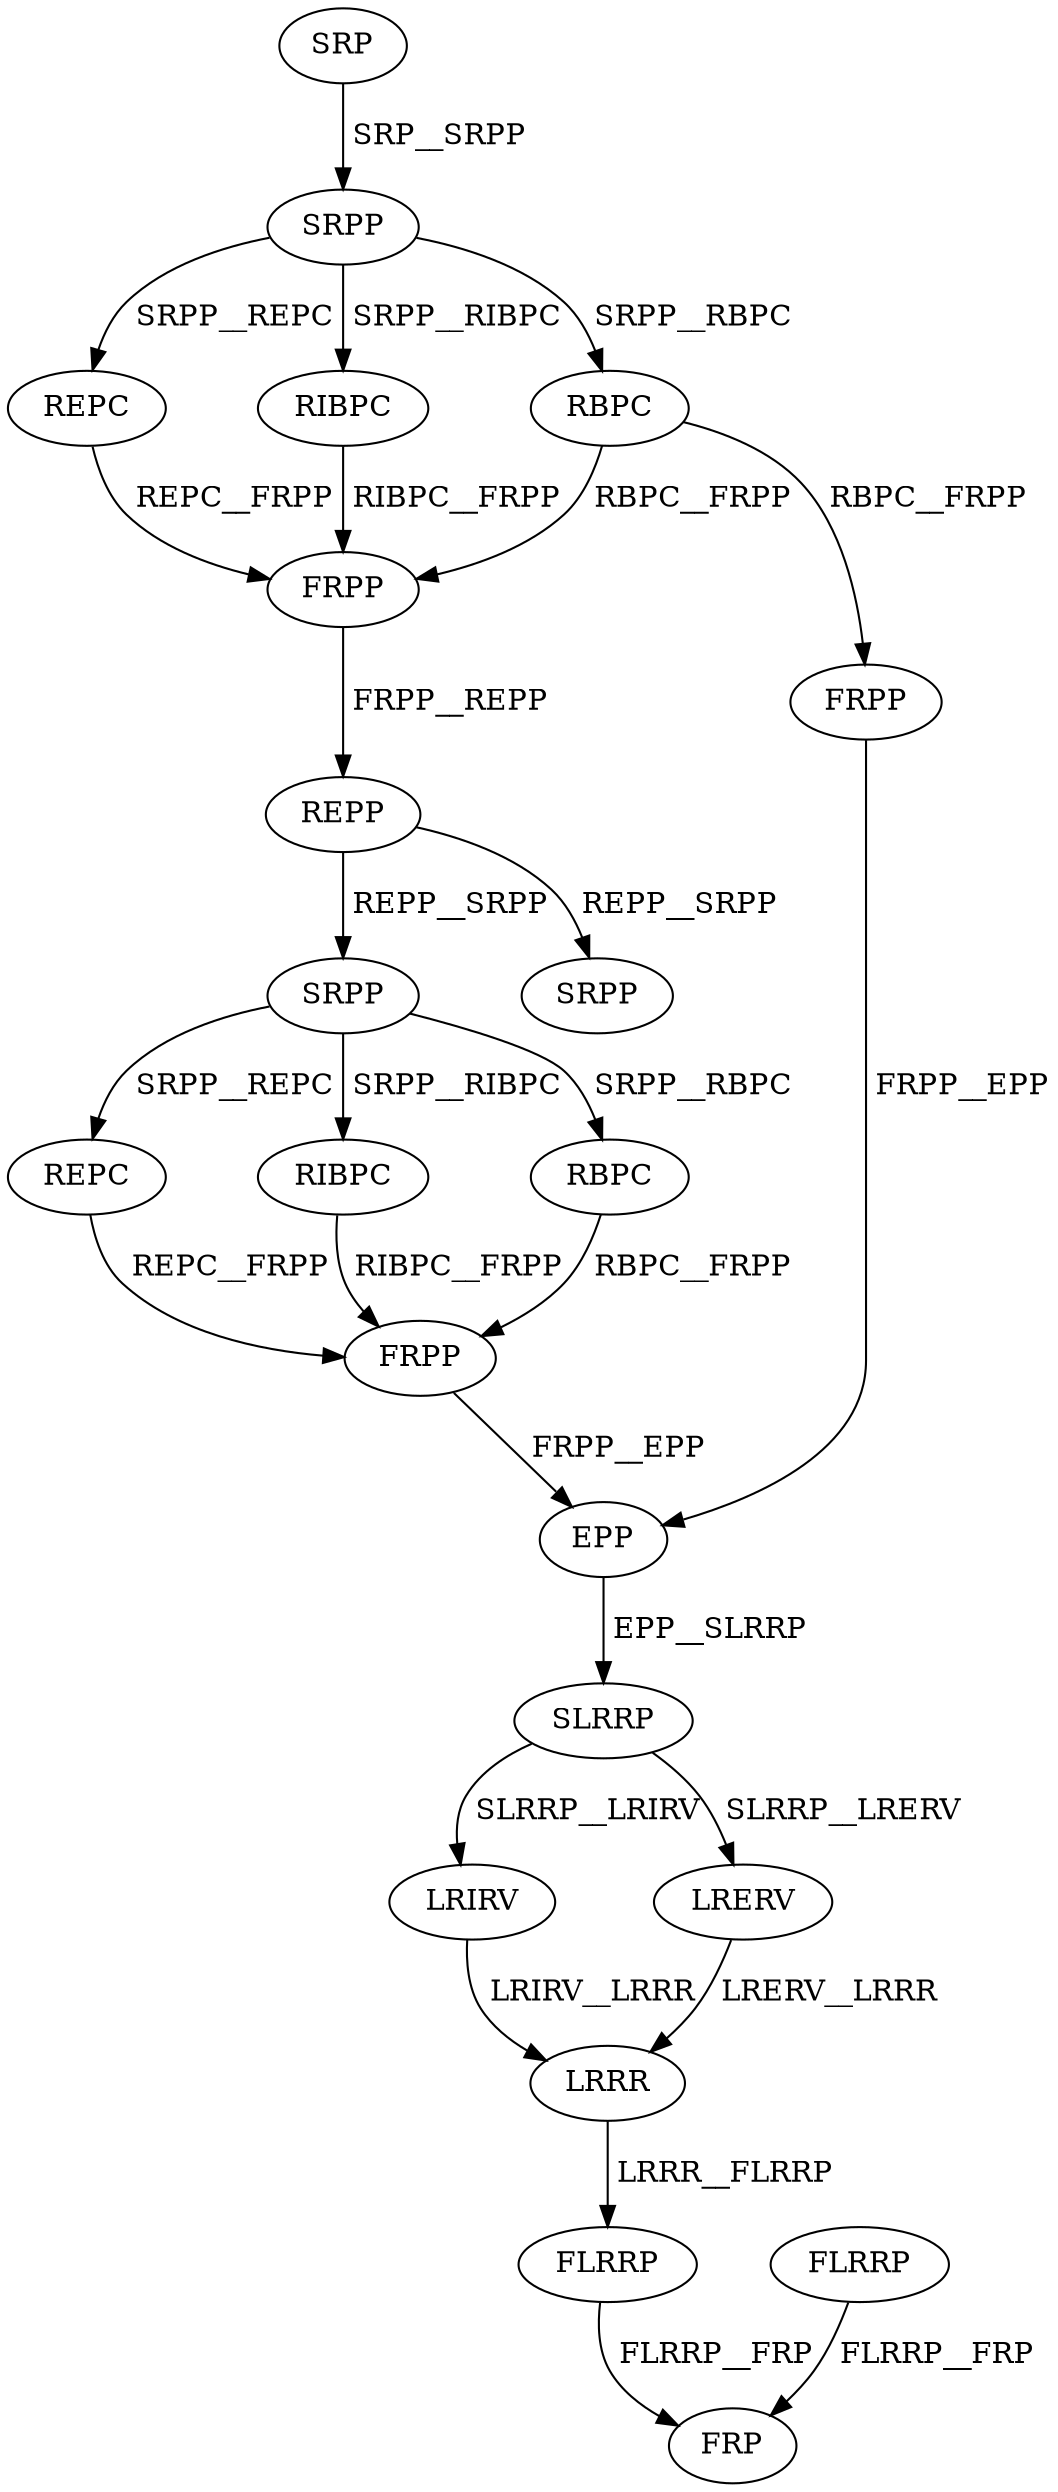 digraph G { 
1 [label="SRP",color=black,fontcolor=black];
2 [label="SRPP",color=black,fontcolor=black];
3 [label="REPC",color=black,fontcolor=black];
4 [label="RIBPC",color=black,fontcolor=black];
5 [label="RBPC",color=black,fontcolor=black];
6 [label="FRPP",color=black,fontcolor=black];
7 [label="REPP",color=black,fontcolor=black];
8 [label="SRPP",color=black,fontcolor=black];
9 [label="FRPP",color=black,fontcolor=black];
10 [label="REPC",color=black,fontcolor=black];
11 [label="RIBPC",color=black,fontcolor=black];
12 [label="RBPC",color=black,fontcolor=black];
13 [label="FRPP",color=black,fontcolor=black];
14 [label="SRPP",color=black,fontcolor=black];
15 [label="EPP",color=black,fontcolor=black];
16 [label="SLRRP",color=black,fontcolor=black];
17 [label="LRIRV",color=black,fontcolor=black];
18 [label="LRERV",color=black,fontcolor=black];
19 [label="FLRRP",color=black,fontcolor=black];
20 [label="LRRR",color=black,fontcolor=black];
21 [label="FLRRP",color=black,fontcolor=black];
22 [label="FRP",color=black,fontcolor=black];
1->2[label=" SRP__SRPP",color=black,fontcolor=black];
2->3[label=" SRPP__REPC",color=black,fontcolor=black];
2->4[label=" SRPP__RIBPC",color=black,fontcolor=black];
2->5[label=" SRPP__RBPC",color=black,fontcolor=black];
3->6[label=" REPC__FRPP",color=black,fontcolor=black];
4->6[label=" RIBPC__FRPP",color=black,fontcolor=black];
5->6[label=" RBPC__FRPP",color=black,fontcolor=black];
5->9[label=" RBPC__FRPP",color=black,fontcolor=black];
6->7[label=" FRPP__REPP",color=black,fontcolor=black];
7->8[label=" REPP__SRPP",color=black,fontcolor=black];
7->14[label=" REPP__SRPP",color=black,fontcolor=black];
8->10[label=" SRPP__REPC",color=black,fontcolor=black];
8->11[label=" SRPP__RIBPC",color=black,fontcolor=black];
8->12[label=" SRPP__RBPC",color=black,fontcolor=black];
9->15[label=" FRPP__EPP",color=black,fontcolor=black];
10->13[label=" REPC__FRPP",color=black,fontcolor=black];
11->13[label=" RIBPC__FRPP",color=black,fontcolor=black];
12->13[label=" RBPC__FRPP",color=black,fontcolor=black];
13->15[label=" FRPP__EPP",color=black,fontcolor=black];
15->16[label=" EPP__SLRRP",color=black,fontcolor=black];
16->17[label=" SLRRP__LRIRV",color=black,fontcolor=black];
16->18[label=" SLRRP__LRERV",color=black,fontcolor=black];
17->20[label=" LRIRV__LRRR",color=black,fontcolor=black];
18->20[label=" LRERV__LRRR",color=black,fontcolor=black];
19->22[label=" FLRRP__FRP",color=black,fontcolor=black];
20->21[label=" LRRR__FLRRP",color=black,fontcolor=black];
21->22[label=" FLRRP__FRP",color=black,fontcolor=black];
}

